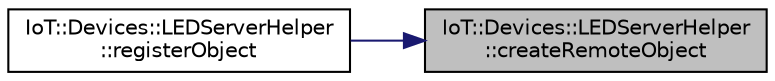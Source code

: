 digraph "IoT::Devices::LEDServerHelper::createRemoteObject"
{
 // LATEX_PDF_SIZE
  edge [fontname="Helvetica",fontsize="10",labelfontname="Helvetica",labelfontsize="10"];
  node [fontname="Helvetica",fontsize="10",shape=record];
  rankdir="RL";
  Node1 [label="IoT::Devices::LEDServerHelper\l::createRemoteObject",height=0.2,width=0.4,color="black", fillcolor="grey75", style="filled", fontcolor="black",tooltip="Destroys the LEDServerHelper."];
  Node1 -> Node2 [dir="back",color="midnightblue",fontsize="10",style="solid",fontname="Helvetica"];
  Node2 [label="IoT::Devices::LEDServerHelper\l::registerObject",height=0.2,width=0.4,color="black", fillcolor="white", style="filled",URL="$classIoT_1_1Devices_1_1LEDServerHelper.html#a097733679a4bfa2fbbf9bf782cc674cb",tooltip="Creates and returns a RemoteObject wrapper for the given IoT::Devices::LED instance."];
}
